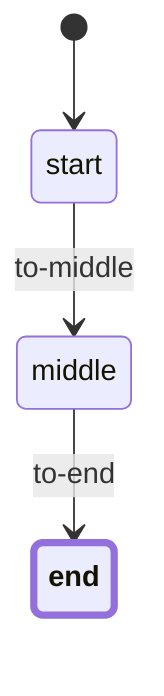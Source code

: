 stateDiagram-v2
    classDef currentPlace font-weight:bold,stroke-width:4px
    start
    middle
    end
    start --> middle : to-middle
    middle --> end : to-end

    %% Current places
    class end currentPlace

    %% Initial place
    [*] --> start